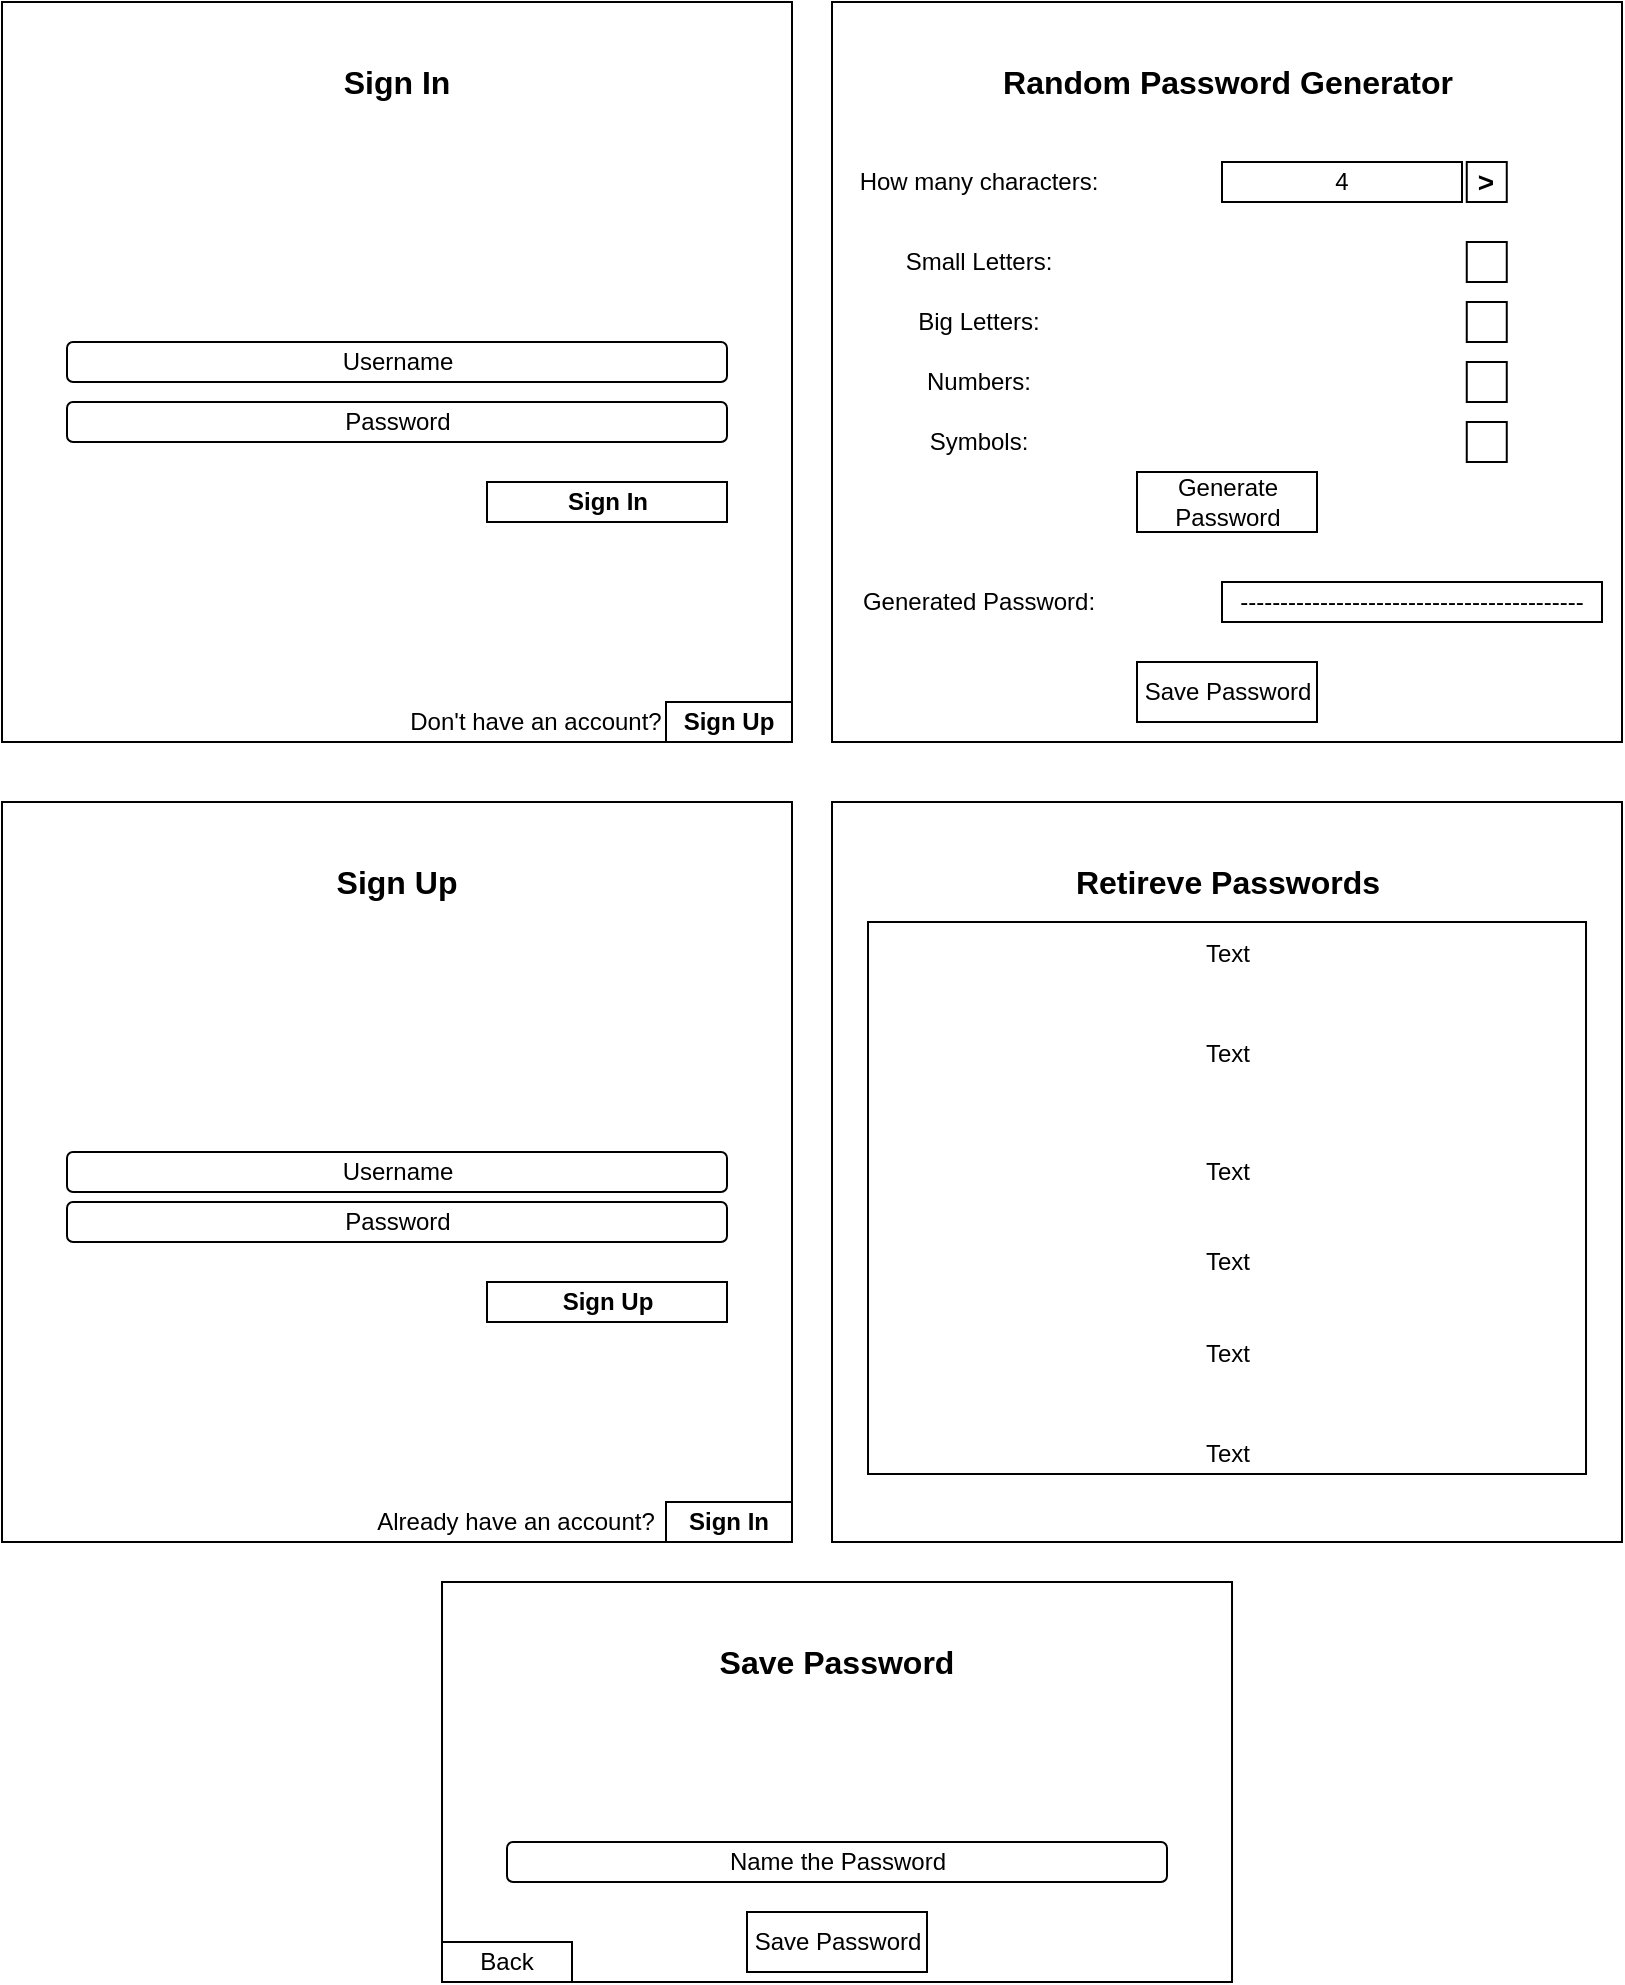 <mxfile version="13.7.9" type="device"><diagram id="1aYL-kQ4qeddYZTBqd4x" name="Page-1"><mxGraphModel dx="2037" dy="7166" grid="1" gridSize="10" guides="1" tooltips="1" connect="1" arrows="1" fold="1" page="1" pageScale="1" pageWidth="1169" pageHeight="827" math="0" shadow="0"><root><mxCell id="0"/><mxCell id="1" parent="0"/><mxCell id="GOtTiYdRJeM_xpJSpvLH-6" value="" style="rounded=0;whiteSpace=wrap;html=1;" parent="1" vertex="1"><mxGeometry x="-1169" y="-6616" width="395" height="370" as="geometry"/></mxCell><mxCell id="GOtTiYdRJeM_xpJSpvLH-7" value="&lt;b&gt;&lt;font style=&quot;font-size: 16px&quot;&gt;Sign In&lt;/font&gt;&lt;/b&gt;" style="text;html=1;strokeColor=none;fillColor=none;align=center;verticalAlign=middle;whiteSpace=wrap;rounded=0;" parent="1" vertex="1"><mxGeometry x="-1018.75" y="-6586" width="94.5" height="20" as="geometry"/></mxCell><mxCell id="GOtTiYdRJeM_xpJSpvLH-8" value="Username" style="rounded=1;whiteSpace=wrap;html=1;" parent="1" vertex="1"><mxGeometry x="-1136.5" y="-6446" width="330" height="20" as="geometry"/></mxCell><mxCell id="GOtTiYdRJeM_xpJSpvLH-9" value="Password" style="rounded=1;whiteSpace=wrap;html=1;" parent="1" vertex="1"><mxGeometry x="-1136.5" y="-6416" width="330" height="20" as="geometry"/></mxCell><mxCell id="GOtTiYdRJeM_xpJSpvLH-10" value="&lt;b&gt;Sign In&lt;/b&gt;" style="rounded=0;whiteSpace=wrap;html=1;" parent="1" vertex="1"><mxGeometry x="-926.5" y="-6376" width="120" height="20" as="geometry"/></mxCell><mxCell id="GOtTiYdRJeM_xpJSpvLH-11" value="Don't have an account?" style="text;html=1;strokeColor=none;fillColor=none;align=center;verticalAlign=middle;whiteSpace=wrap;rounded=0;" parent="1" vertex="1"><mxGeometry x="-967" y="-6266" width="130" height="20" as="geometry"/></mxCell><mxCell id="GOtTiYdRJeM_xpJSpvLH-12" value="&lt;b&gt;Sign Up&lt;br&gt;&lt;/b&gt;" style="rounded=0;whiteSpace=wrap;html=1;" parent="1" vertex="1"><mxGeometry x="-837" y="-6266" width="63" height="20" as="geometry"/></mxCell><mxCell id="GOtTiYdRJeM_xpJSpvLH-13" value="" style="rounded=0;whiteSpace=wrap;html=1;" parent="1" vertex="1"><mxGeometry x="-1169" y="-6216" width="395" height="370" as="geometry"/></mxCell><mxCell id="GOtTiYdRJeM_xpJSpvLH-14" value="&lt;b&gt;&lt;font style=&quot;font-size: 16px&quot;&gt;Sign Up&lt;/font&gt;&lt;/b&gt;" style="text;html=1;strokeColor=none;fillColor=none;align=center;verticalAlign=middle;whiteSpace=wrap;rounded=0;" parent="1" vertex="1"><mxGeometry x="-1018.75" y="-6186" width="94.5" height="20" as="geometry"/></mxCell><mxCell id="GOtTiYdRJeM_xpJSpvLH-15" value="Username" style="rounded=1;whiteSpace=wrap;html=1;" parent="1" vertex="1"><mxGeometry x="-1136.5" y="-6041" width="330" height="20" as="geometry"/></mxCell><mxCell id="GOtTiYdRJeM_xpJSpvLH-16" value="Password" style="rounded=1;whiteSpace=wrap;html=1;" parent="1" vertex="1"><mxGeometry x="-1136.5" y="-6016" width="330" height="20" as="geometry"/></mxCell><mxCell id="GOtTiYdRJeM_xpJSpvLH-17" value="&lt;b&gt;Sign Up&lt;br&gt;&lt;/b&gt;" style="rounded=0;whiteSpace=wrap;html=1;" parent="1" vertex="1"><mxGeometry x="-926.5" y="-5976" width="120" height="20" as="geometry"/></mxCell><mxCell id="GOtTiYdRJeM_xpJSpvLH-19" value="&lt;b&gt;Sign In&lt;br&gt;&lt;/b&gt;" style="rounded=0;whiteSpace=wrap;html=1;" parent="1" vertex="1"><mxGeometry x="-837" y="-5866" width="63" height="20" as="geometry"/></mxCell><mxCell id="GOtTiYdRJeM_xpJSpvLH-20" value="Already have an account?" style="text;html=1;strokeColor=none;fillColor=none;align=center;verticalAlign=middle;whiteSpace=wrap;rounded=0;" parent="1" vertex="1"><mxGeometry x="-987" y="-5866" width="150" height="20" as="geometry"/></mxCell><mxCell id="GOtTiYdRJeM_xpJSpvLH-21" value="" style="rounded=0;whiteSpace=wrap;html=1;" parent="1" vertex="1"><mxGeometry x="-754" y="-6616" width="395" height="370" as="geometry"/></mxCell><mxCell id="GOtTiYdRJeM_xpJSpvLH-22" value="&lt;b&gt;&lt;font style=&quot;font-size: 16px&quot;&gt;Random Password Generator&lt;/font&gt;&lt;/b&gt;" style="text;html=1;strokeColor=none;fillColor=none;align=center;verticalAlign=middle;whiteSpace=wrap;rounded=0;" parent="1" vertex="1"><mxGeometry x="-676.37" y="-6586" width="239.75" height="20" as="geometry"/></mxCell><mxCell id="GOtTiYdRJeM_xpJSpvLH-23" value="How many characters:" style="text;html=1;strokeColor=none;fillColor=none;align=center;verticalAlign=middle;whiteSpace=wrap;rounded=0;" parent="1" vertex="1"><mxGeometry x="-742" y="-6536" width="123" height="20" as="geometry"/></mxCell><mxCell id="GOtTiYdRJeM_xpJSpvLH-24" value="4" style="rounded=0;whiteSpace=wrap;html=1;" parent="1" vertex="1"><mxGeometry x="-559" y="-6536" width="120" height="20" as="geometry"/></mxCell><mxCell id="GOtTiYdRJeM_xpJSpvLH-25" value="&lt;b&gt;&lt;font style=&quot;font-size: 14px&quot;&gt;&amp;gt;&lt;/font&gt;&lt;/b&gt;" style="rounded=0;whiteSpace=wrap;html=1;" parent="1" vertex="1"><mxGeometry x="-436.62" y="-6536" width="20" height="20" as="geometry"/></mxCell><mxCell id="GOtTiYdRJeM_xpJSpvLH-29" value="" style="rounded=0;whiteSpace=wrap;html=1;" parent="1" vertex="1"><mxGeometry x="-436.62" y="-6496" width="20" height="20" as="geometry"/></mxCell><mxCell id="GOtTiYdRJeM_xpJSpvLH-31" value="Small Letters:" style="text;html=1;strokeColor=none;fillColor=none;align=center;verticalAlign=middle;whiteSpace=wrap;rounded=0;" parent="1" vertex="1"><mxGeometry x="-742" y="-6496" width="123" height="20" as="geometry"/></mxCell><mxCell id="GOtTiYdRJeM_xpJSpvLH-32" value="Big Letters:" style="text;html=1;strokeColor=none;fillColor=none;align=center;verticalAlign=middle;whiteSpace=wrap;rounded=0;" parent="1" vertex="1"><mxGeometry x="-742" y="-6466" width="123" height="20" as="geometry"/></mxCell><mxCell id="GOtTiYdRJeM_xpJSpvLH-33" value="Numbers:" style="text;html=1;strokeColor=none;fillColor=none;align=center;verticalAlign=middle;whiteSpace=wrap;rounded=0;" parent="1" vertex="1"><mxGeometry x="-742" y="-6436" width="123" height="20" as="geometry"/></mxCell><mxCell id="GOtTiYdRJeM_xpJSpvLH-34" value="Symbols:" style="text;html=1;strokeColor=none;fillColor=none;align=center;verticalAlign=middle;whiteSpace=wrap;rounded=0;" parent="1" vertex="1"><mxGeometry x="-742" y="-6406" width="123" height="20" as="geometry"/></mxCell><mxCell id="GOtTiYdRJeM_xpJSpvLH-35" value="" style="rounded=0;whiteSpace=wrap;html=1;" parent="1" vertex="1"><mxGeometry x="-436.62" y="-6466" width="20" height="20" as="geometry"/></mxCell><mxCell id="GOtTiYdRJeM_xpJSpvLH-36" value="" style="rounded=0;whiteSpace=wrap;html=1;" parent="1" vertex="1"><mxGeometry x="-436.62" y="-6436" width="20" height="20" as="geometry"/></mxCell><mxCell id="GOtTiYdRJeM_xpJSpvLH-37" value="" style="rounded=0;whiteSpace=wrap;html=1;" parent="1" vertex="1"><mxGeometry x="-436.62" y="-6406" width="20" height="20" as="geometry"/></mxCell><mxCell id="GOtTiYdRJeM_xpJSpvLH-38" value="-------------------------------------------" style="rounded=0;whiteSpace=wrap;html=1;" parent="1" vertex="1"><mxGeometry x="-559" y="-6326" width="190" height="20" as="geometry"/></mxCell><mxCell id="GOtTiYdRJeM_xpJSpvLH-39" value="Generated Password:" style="text;html=1;strokeColor=none;fillColor=none;align=center;verticalAlign=middle;whiteSpace=wrap;rounded=0;" parent="1" vertex="1"><mxGeometry x="-742" y="-6326" width="123" height="20" as="geometry"/></mxCell><mxCell id="GOtTiYdRJeM_xpJSpvLH-40" value="Generate Password" style="rounded=0;whiteSpace=wrap;html=1;" parent="1" vertex="1"><mxGeometry x="-601.5" y="-6381" width="90" height="30" as="geometry"/></mxCell><mxCell id="GOtTiYdRJeM_xpJSpvLH-41" value="Save Password" style="rounded=0;whiteSpace=wrap;html=1;" parent="1" vertex="1"><mxGeometry x="-601.5" y="-6286" width="90" height="30" as="geometry"/></mxCell><mxCell id="GOtTiYdRJeM_xpJSpvLH-42" value="" style="rounded=0;whiteSpace=wrap;html=1;" parent="1" vertex="1"><mxGeometry x="-948.99" y="-5826" width="395" height="200" as="geometry"/></mxCell><mxCell id="GOtTiYdRJeM_xpJSpvLH-43" value="&lt;b&gt;&lt;font style=&quot;font-size: 16px&quot;&gt;Save Password&lt;/font&gt;&lt;/b&gt;" style="text;html=1;strokeColor=none;fillColor=none;align=center;verticalAlign=middle;whiteSpace=wrap;rounded=0;" parent="1" vertex="1"><mxGeometry x="-813.86" y="-5796" width="124.75" height="20" as="geometry"/></mxCell><mxCell id="GOtTiYdRJeM_xpJSpvLH-44" value="Name the Password" style="rounded=1;whiteSpace=wrap;html=1;" parent="1" vertex="1"><mxGeometry x="-916.5" y="-5696" width="330" height="20" as="geometry"/></mxCell><mxCell id="GOtTiYdRJeM_xpJSpvLH-45" value="Save Password" style="rounded=0;whiteSpace=wrap;html=1;" parent="1" vertex="1"><mxGeometry x="-796.5" y="-5661" width="90" height="30" as="geometry"/></mxCell><mxCell id="GOtTiYdRJeM_xpJSpvLH-46" value="Back" style="rounded=0;whiteSpace=wrap;html=1;" parent="1" vertex="1"><mxGeometry x="-949" y="-5646" width="65" height="20" as="geometry"/></mxCell><mxCell id="lszgSDyItPiXvWL_Hx1D-2" value="" style="rounded=0;whiteSpace=wrap;html=1;" vertex="1" parent="1"><mxGeometry x="-754" y="-6216" width="395" height="370" as="geometry"/></mxCell><mxCell id="lszgSDyItPiXvWL_Hx1D-3" value="&lt;b&gt;&lt;font style=&quot;font-size: 16px&quot;&gt;Retireve Passwords&lt;/font&gt;&lt;/b&gt;" style="text;html=1;strokeColor=none;fillColor=none;align=center;verticalAlign=middle;whiteSpace=wrap;rounded=0;" vertex="1" parent="1"><mxGeometry x="-641.37" y="-6186" width="169.75" height="20" as="geometry"/></mxCell><mxCell id="lszgSDyItPiXvWL_Hx1D-4" value="" style="rounded=0;whiteSpace=wrap;html=1;" vertex="1" parent="1"><mxGeometry x="-735.99" y="-6156" width="359" height="276" as="geometry"/></mxCell><mxCell id="lszgSDyItPiXvWL_Hx1D-5" value="Text" style="text;html=1;strokeColor=none;fillColor=none;align=center;verticalAlign=middle;whiteSpace=wrap;rounded=0;" vertex="1" parent="1"><mxGeometry x="-576.49" y="-6150" width="40" height="20" as="geometry"/></mxCell><mxCell id="lszgSDyItPiXvWL_Hx1D-6" value="Text" style="text;html=1;strokeColor=none;fillColor=none;align=center;verticalAlign=middle;whiteSpace=wrap;rounded=0;" vertex="1" parent="1"><mxGeometry x="-576.49" y="-6100" width="40" height="20" as="geometry"/></mxCell><mxCell id="lszgSDyItPiXvWL_Hx1D-7" value="Text" style="text;html=1;strokeColor=none;fillColor=none;align=center;verticalAlign=middle;whiteSpace=wrap;rounded=0;" vertex="1" parent="1"><mxGeometry x="-576.49" y="-5950" width="40" height="20" as="geometry"/></mxCell><mxCell id="lszgSDyItPiXvWL_Hx1D-8" value="Text" style="text;html=1;strokeColor=none;fillColor=none;align=center;verticalAlign=middle;whiteSpace=wrap;rounded=0;" vertex="1" parent="1"><mxGeometry x="-576.49" y="-5996" width="40" height="20" as="geometry"/></mxCell><mxCell id="lszgSDyItPiXvWL_Hx1D-9" value="Text" style="text;html=1;strokeColor=none;fillColor=none;align=center;verticalAlign=middle;whiteSpace=wrap;rounded=0;" vertex="1" parent="1"><mxGeometry x="-576.5" y="-6041" width="40" height="20" as="geometry"/></mxCell><mxCell id="lszgSDyItPiXvWL_Hx1D-11" value="Text" style="text;html=1;strokeColor=none;fillColor=none;align=center;verticalAlign=middle;whiteSpace=wrap;rounded=0;" vertex="1" parent="1"><mxGeometry x="-576.49" y="-5900" width="40" height="20" as="geometry"/></mxCell></root></mxGraphModel></diagram></mxfile>